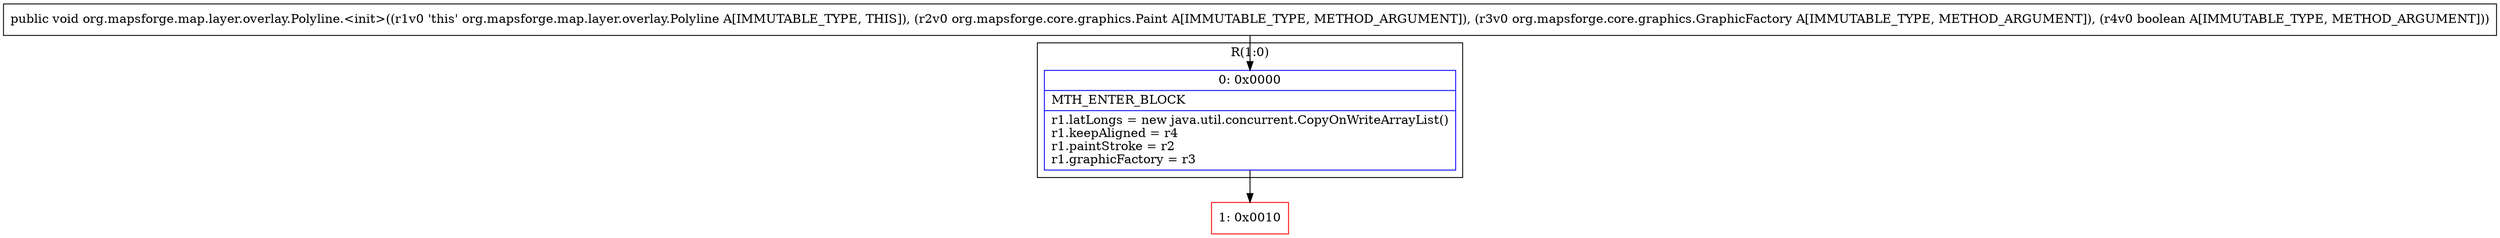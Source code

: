 digraph "CFG fororg.mapsforge.map.layer.overlay.Polyline.\<init\>(Lorg\/mapsforge\/core\/graphics\/Paint;Lorg\/mapsforge\/core\/graphics\/GraphicFactory;Z)V" {
subgraph cluster_Region_1421439997 {
label = "R(1:0)";
node [shape=record,color=blue];
Node_0 [shape=record,label="{0\:\ 0x0000|MTH_ENTER_BLOCK\l|r1.latLongs = new java.util.concurrent.CopyOnWriteArrayList()\lr1.keepAligned = r4\lr1.paintStroke = r2\lr1.graphicFactory = r3\l}"];
}
Node_1 [shape=record,color=red,label="{1\:\ 0x0010}"];
MethodNode[shape=record,label="{public void org.mapsforge.map.layer.overlay.Polyline.\<init\>((r1v0 'this' org.mapsforge.map.layer.overlay.Polyline A[IMMUTABLE_TYPE, THIS]), (r2v0 org.mapsforge.core.graphics.Paint A[IMMUTABLE_TYPE, METHOD_ARGUMENT]), (r3v0 org.mapsforge.core.graphics.GraphicFactory A[IMMUTABLE_TYPE, METHOD_ARGUMENT]), (r4v0 boolean A[IMMUTABLE_TYPE, METHOD_ARGUMENT])) }"];
MethodNode -> Node_0;
Node_0 -> Node_1;
}


